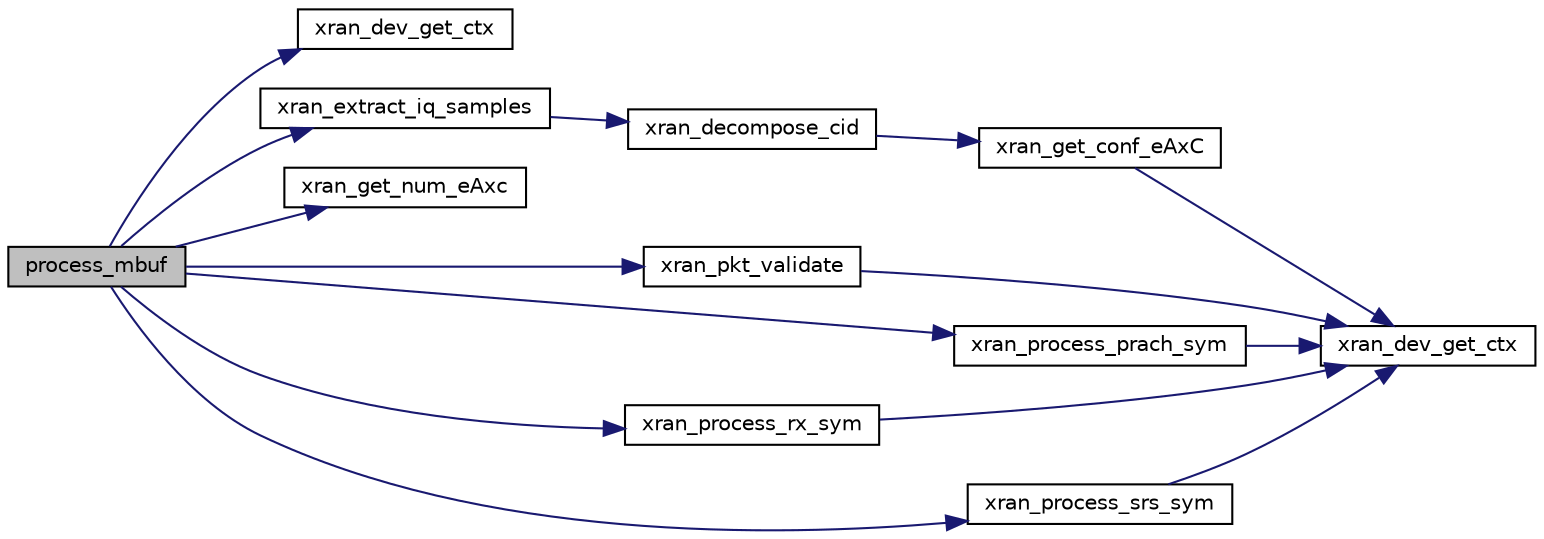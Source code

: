 digraph "process_mbuf"
{
 // LATEX_PDF_SIZE
  edge [fontname="Helvetica",fontsize="10",labelfontname="Helvetica",labelfontsize="10"];
  node [fontname="Helvetica",fontsize="10",shape=record];
  rankdir="LR";
  Node1 [label="process_mbuf",height=0.2,width=0.4,color="black", fillcolor="grey75", style="filled", fontcolor="black",tooltip=" "];
  Node1 -> Node2 [color="midnightblue",fontsize="10",style="solid",fontname="Helvetica"];
  Node2 [label="xran_dev_get_ctx",height=0.2,width=0.4,color="black", fillcolor="white", style="filled",URL="$xran__common_8h.html#aa09e72e94d2a1d891e86f4c09b0f8b21",tooltip=" "];
  Node1 -> Node3 [color="midnightblue",fontsize="10",style="solid",fontname="Helvetica"];
  Node3 [label="xran_extract_iq_samples",height=0.2,width=0.4,color="black", fillcolor="white", style="filled",URL="$xran__up__api_8h.html#adfc5ea408600c8de1384be020b359d95",tooltip="Function extracts IQ samples from received mbuf packet."];
  Node3 -> Node4 [color="midnightblue",fontsize="10",style="solid",fontname="Helvetica"];
  Node4 [label="xran_decompose_cid",height=0.2,width=0.4,color="black", fillcolor="white", style="filled",URL="$xran__transport_8h.html#ab08a85b6527f45a9ba22d25061a96a3c",tooltip="Decompose ecpriRtcid/ecpriPcid."];
  Node4 -> Node5 [color="midnightblue",fontsize="10",style="solid",fontname="Helvetica"];
  Node5 [label="xran_get_conf_eAxC",height=0.2,width=0.4,color="black", fillcolor="white", style="filled",URL="$xran__common_8h.html#a761e3947dcc547008a12a9cca10b1ea0",tooltip="Get the configuration of eAxC ID."];
  Node5 -> Node6 [color="midnightblue",fontsize="10",style="solid",fontname="Helvetica"];
  Node6 [label="xran_dev_get_ctx",height=0.2,width=0.4,color="black", fillcolor="white", style="filled",URL="$xran__main_8c.html#aa09e72e94d2a1d891e86f4c09b0f8b21",tooltip=" "];
  Node1 -> Node7 [color="midnightblue",fontsize="10",style="solid",fontname="Helvetica"];
  Node7 [label="xran_get_num_eAxc",height=0.2,width=0.4,color="black", fillcolor="white", style="filled",URL="$xran__common_8h.html#a3fc01469558ddf728239d59038ac5803",tooltip="Get the configuration of the number of antenna for UL."];
  Node1 -> Node8 [color="midnightblue",fontsize="10",style="solid",fontname="Helvetica"];
  Node8 [label="xran_pkt_validate",height=0.2,width=0.4,color="black", fillcolor="white", style="filled",URL="$xran__common_8c.html#ac5201df2d161091f7319ff2f57432823",tooltip=" "];
  Node8 -> Node6 [color="midnightblue",fontsize="10",style="solid",fontname="Helvetica"];
  Node1 -> Node9 [color="midnightblue",fontsize="10",style="solid",fontname="Helvetica"];
  Node9 [label="xran_process_prach_sym",height=0.2,width=0.4,color="black", fillcolor="white", style="filled",URL="$xran__common_8c.html#aec7f5a73cca88563e12b7e82e7c75b50",tooltip=" "];
  Node9 -> Node6 [color="midnightblue",fontsize="10",style="solid",fontname="Helvetica"];
  Node1 -> Node10 [color="midnightblue",fontsize="10",style="solid",fontname="Helvetica"];
  Node10 [label="xran_process_rx_sym",height=0.2,width=0.4,color="black", fillcolor="white", style="filled",URL="$xran__common_8c.html#acb6ecf7858c99c963182b9b7884deca6",tooltip=" "];
  Node10 -> Node6 [color="midnightblue",fontsize="10",style="solid",fontname="Helvetica"];
  Node1 -> Node11 [color="midnightblue",fontsize="10",style="solid",fontname="Helvetica"];
  Node11 [label="xran_process_srs_sym",height=0.2,width=0.4,color="black", fillcolor="white", style="filled",URL="$xran__common_8c.html#a300b87c29358bb161404c0122a9b2a46",tooltip=" "];
  Node11 -> Node6 [color="midnightblue",fontsize="10",style="solid",fontname="Helvetica"];
}
